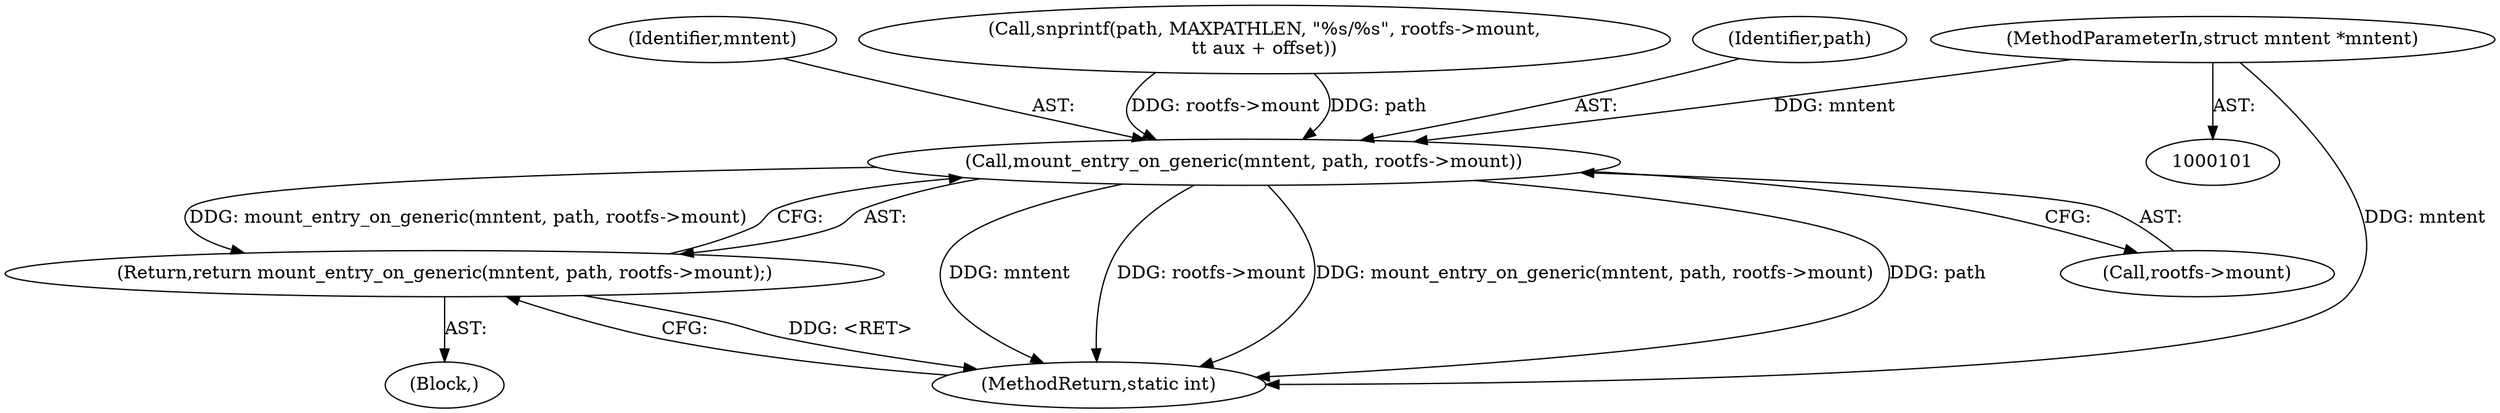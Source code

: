 digraph "0_lxc_592fd47a6245508b79fe6ac819fe6d3b2c1289be_6@pointer" {
"1000102" [label="(MethodParameterIn,struct mntent *mntent)"];
"1000218" [label="(Call,mount_entry_on_generic(mntent, path, rootfs->mount))"];
"1000217" [label="(Return,return mount_entry_on_generic(mntent, path, rootfs->mount);)"];
"1000102" [label="(MethodParameterIn,struct mntent *mntent)"];
"1000219" [label="(Identifier,mntent)"];
"1000105" [label="(Block,)"];
"1000217" [label="(Return,return mount_entry_on_generic(mntent, path, rootfs->mount);)"];
"1000190" [label="(Call,snprintf(path, MAXPATHLEN, \"%s/%s\", rootfs->mount,\n\t\t aux + offset))"];
"1000220" [label="(Identifier,path)"];
"1000224" [label="(MethodReturn,static int)"];
"1000218" [label="(Call,mount_entry_on_generic(mntent, path, rootfs->mount))"];
"1000221" [label="(Call,rootfs->mount)"];
"1000102" -> "1000101"  [label="AST: "];
"1000102" -> "1000224"  [label="DDG: mntent"];
"1000102" -> "1000218"  [label="DDG: mntent"];
"1000218" -> "1000217"  [label="AST: "];
"1000218" -> "1000221"  [label="CFG: "];
"1000219" -> "1000218"  [label="AST: "];
"1000220" -> "1000218"  [label="AST: "];
"1000221" -> "1000218"  [label="AST: "];
"1000217" -> "1000218"  [label="CFG: "];
"1000218" -> "1000224"  [label="DDG: mntent"];
"1000218" -> "1000224"  [label="DDG: rootfs->mount"];
"1000218" -> "1000224"  [label="DDG: mount_entry_on_generic(mntent, path, rootfs->mount)"];
"1000218" -> "1000224"  [label="DDG: path"];
"1000218" -> "1000217"  [label="DDG: mount_entry_on_generic(mntent, path, rootfs->mount)"];
"1000190" -> "1000218"  [label="DDG: path"];
"1000190" -> "1000218"  [label="DDG: rootfs->mount"];
"1000217" -> "1000105"  [label="AST: "];
"1000224" -> "1000217"  [label="CFG: "];
"1000217" -> "1000224"  [label="DDG: <RET>"];
}
